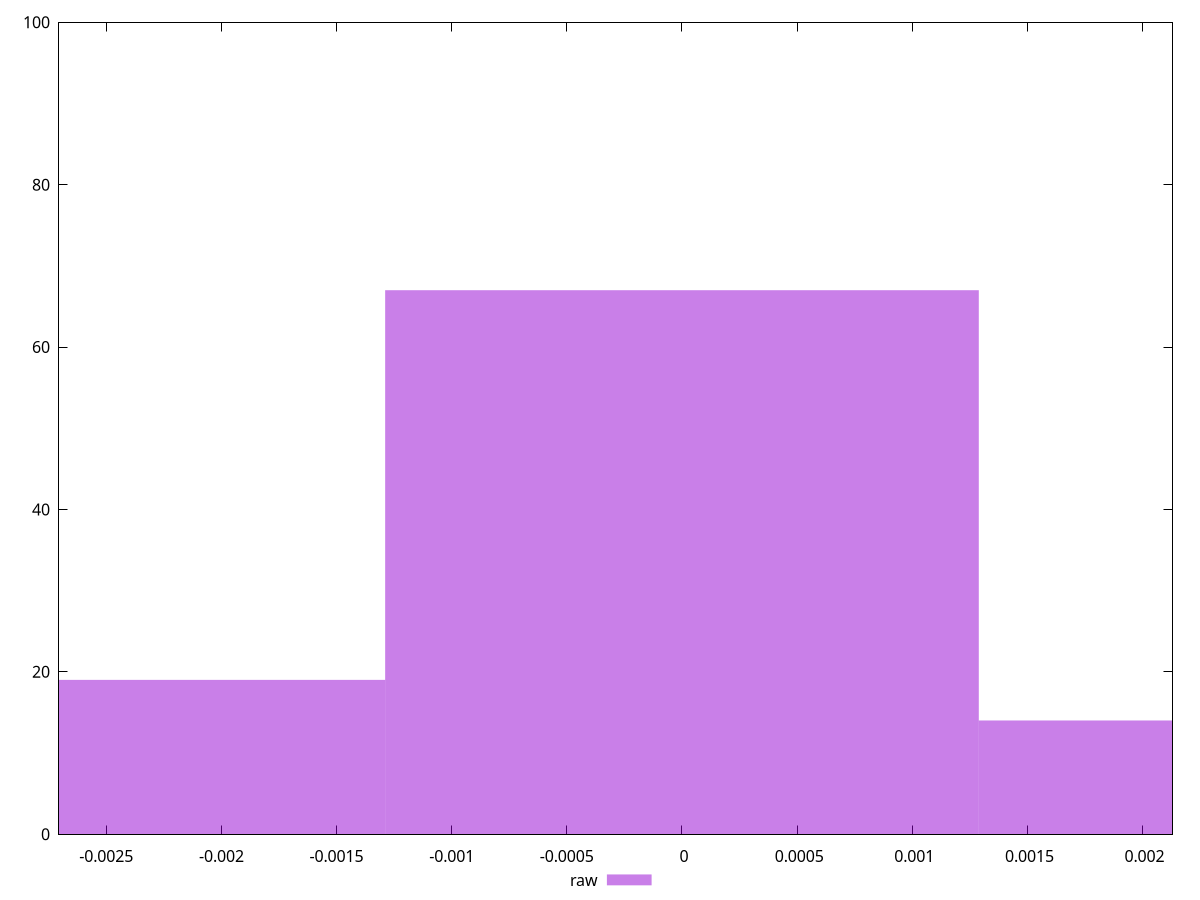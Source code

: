 reset

$raw <<EOF
0 67
0.0025777199379899383 14
-0.0025777199379899383 19
EOF

set key outside below
set boxwidth 0.0025777199379899383
set xrange [-0.0027051024032050176:0.0021299322616074603]
set yrange [0:100]
set trange [0:100]
set style fill transparent solid 0.5 noborder
set terminal svg size 640, 490 enhanced background rgb 'white'
set output "reports/report_00027_2021-02-24T12-40-31.850Z/meta/pScore-difference/samples/music/raw/histogram.svg"

plot $raw title "raw" with boxes

reset
